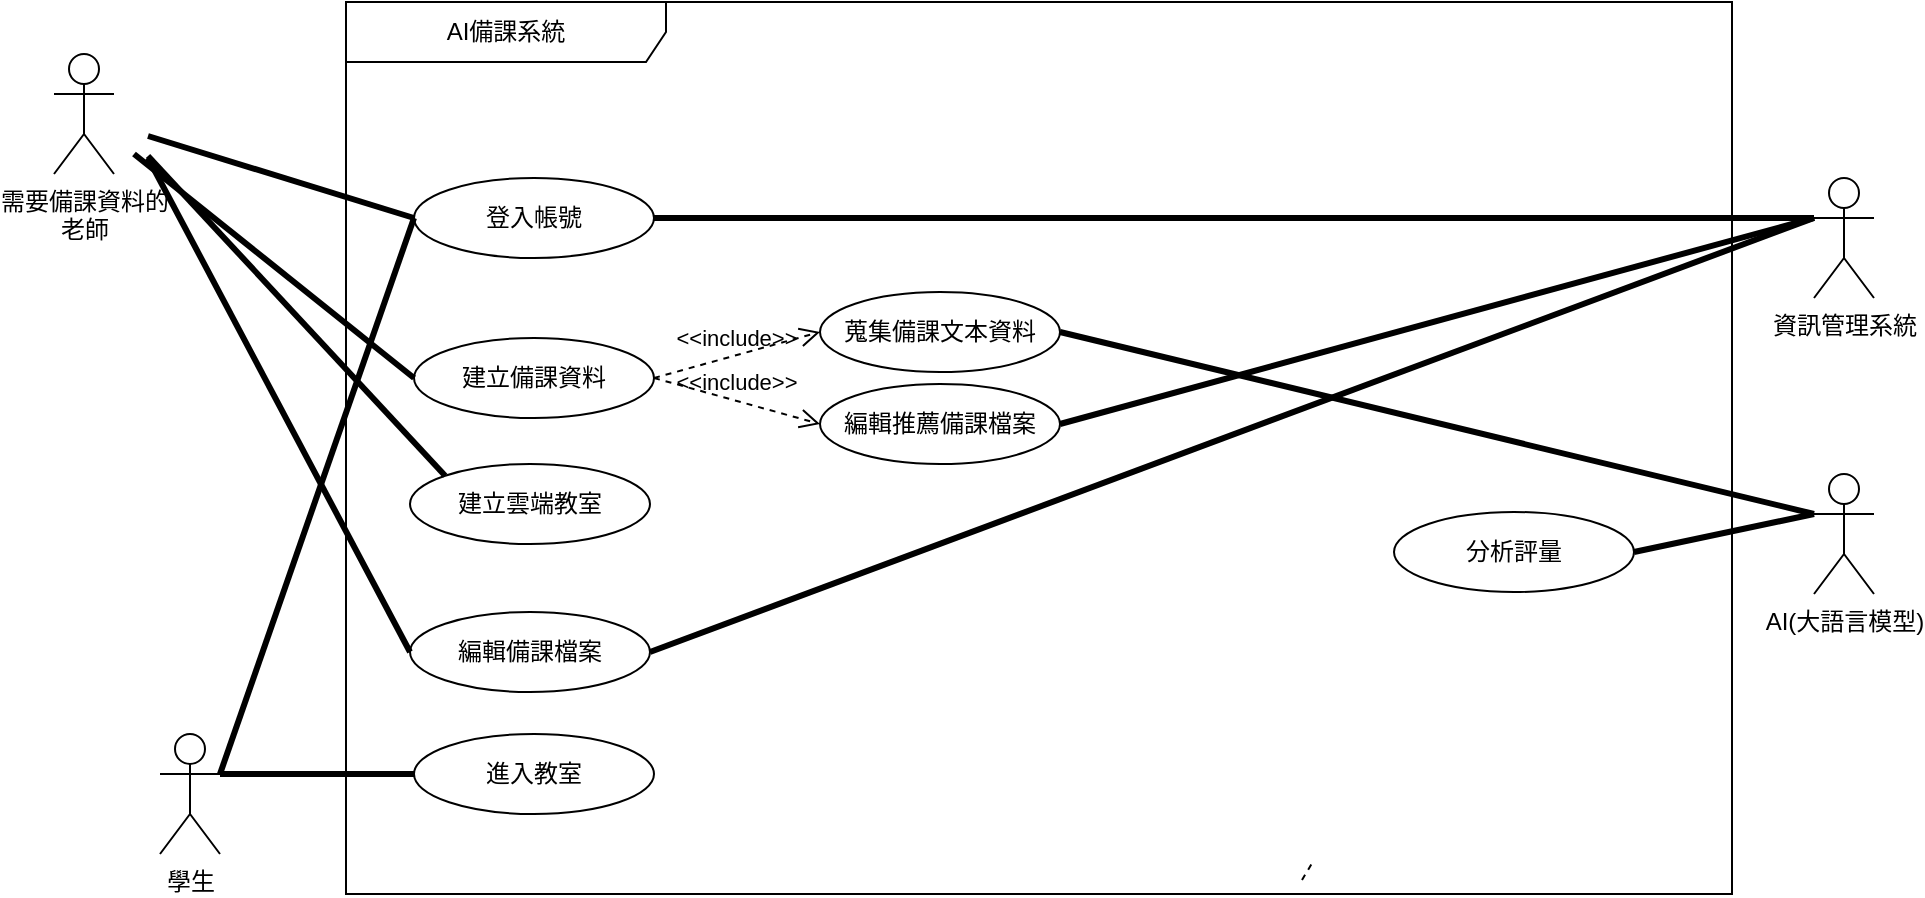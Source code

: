 <mxfile version="25.0.3">
  <diagram name="第 1 页" id="H2TznUmvJiQQ8Nd20iMS">
    <mxGraphModel dx="1034" dy="5127" grid="1" gridSize="10" guides="1" tooltips="1" connect="1" arrows="1" fold="1" page="1" pageScale="1" pageWidth="3300" pageHeight="4681" math="0" shadow="0">
      <root>
        <mxCell id="0" />
        <mxCell id="1" parent="0" />
        <mxCell id="CziYM-y-jJqnJA0qJ0Aq-1" value="需要備課資料的&lt;div&gt;老師&lt;/div&gt;&lt;div&gt;&lt;br&gt;&lt;/div&gt;" style="shape=umlActor;verticalLabelPosition=bottom;verticalAlign=top;html=1;" vertex="1" parent="1">
          <mxGeometry x="30" y="-360" width="30" height="60" as="geometry" />
        </mxCell>
        <mxCell id="CziYM-y-jJqnJA0qJ0Aq-2" value="AI備課系統" style="shape=umlFrame;whiteSpace=wrap;html=1;pointerEvents=0;recursiveResize=0;container=1;collapsible=0;width=160;" vertex="1" parent="1">
          <mxGeometry x="176" y="-386" width="693" height="446" as="geometry" />
        </mxCell>
        <mxCell id="CziYM-y-jJqnJA0qJ0Aq-3" value="登入帳號" style="ellipse;html=1;whiteSpace=wrap;" vertex="1" parent="CziYM-y-jJqnJA0qJ0Aq-2">
          <mxGeometry x="34" y="88" width="120" height="40" as="geometry" />
        </mxCell>
        <mxCell id="CziYM-y-jJqnJA0qJ0Aq-4" value="&lt;div&gt;蒐集備課文本資料&lt;/div&gt;" style="ellipse;html=1;whiteSpace=wrap;" vertex="1" parent="CziYM-y-jJqnJA0qJ0Aq-2">
          <mxGeometry x="237" y="145" width="120" height="40" as="geometry" />
        </mxCell>
        <mxCell id="CziYM-y-jJqnJA0qJ0Aq-12" value="建立雲端教室" style="ellipse;html=1;whiteSpace=wrap;" vertex="1" parent="CziYM-y-jJqnJA0qJ0Aq-2">
          <mxGeometry x="32" y="231" width="120" height="40" as="geometry" />
        </mxCell>
        <mxCell id="CziYM-y-jJqnJA0qJ0Aq-15" value="建立備課資料" style="ellipse;html=1;whiteSpace=wrap;" vertex="1" parent="CziYM-y-jJqnJA0qJ0Aq-2">
          <mxGeometry x="34" y="168" width="120" height="40" as="geometry" />
        </mxCell>
        <mxCell id="CziYM-y-jJqnJA0qJ0Aq-16" value="&amp;lt;&amp;lt;include&amp;gt;&amp;gt;" style="endArrow=open;startArrow=none;endFill=0;startFill=0;endSize=8;html=1;verticalAlign=bottom;dashed=1;labelBackgroundColor=none;rounded=0;exitX=1;exitY=0.5;exitDx=0;exitDy=0;entryX=0;entryY=0.5;entryDx=0;entryDy=0;" edge="1" parent="CziYM-y-jJqnJA0qJ0Aq-2" source="CziYM-y-jJqnJA0qJ0Aq-15" target="CziYM-y-jJqnJA0qJ0Aq-4">
          <mxGeometry width="160" relative="1" as="geometry">
            <mxPoint x="165" y="69.5" as="sourcePoint" />
            <mxPoint x="283" y="69.5" as="targetPoint" />
          </mxGeometry>
        </mxCell>
        <mxCell id="CziYM-y-jJqnJA0qJ0Aq-18" value="編輯推薦備課檔案" style="ellipse;html=1;whiteSpace=wrap;" vertex="1" parent="CziYM-y-jJqnJA0qJ0Aq-2">
          <mxGeometry x="237" y="191" width="120" height="40" as="geometry" />
        </mxCell>
        <mxCell id="CziYM-y-jJqnJA0qJ0Aq-19" value="&amp;lt;&amp;lt;include&amp;gt;&amp;gt;" style="endArrow=open;startArrow=none;endFill=0;startFill=0;endSize=8;html=1;verticalAlign=bottom;dashed=1;labelBackgroundColor=none;rounded=0;exitX=1;exitY=0.5;exitDx=0;exitDy=0;entryX=0;entryY=0.5;entryDx=0;entryDy=0;" edge="1" parent="CziYM-y-jJqnJA0qJ0Aq-2" source="CziYM-y-jJqnJA0qJ0Aq-15" target="CziYM-y-jJqnJA0qJ0Aq-18">
          <mxGeometry width="160" relative="1" as="geometry">
            <mxPoint x="110" y="249" as="sourcePoint" />
            <mxPoint x="143" y="209" as="targetPoint" />
          </mxGeometry>
        </mxCell>
        <mxCell id="CziYM-y-jJqnJA0qJ0Aq-32" value="" style="endArrow=none;startArrow=none;endFill=0;startFill=0;endSize=8;html=1;verticalAlign=bottom;labelBackgroundColor=none;strokeWidth=3;rounded=0;entryX=0;entryY=0;entryDx=0;entryDy=0;" edge="1" parent="CziYM-y-jJqnJA0qJ0Aq-2" target="CziYM-y-jJqnJA0qJ0Aq-12">
          <mxGeometry width="160" relative="1" as="geometry">
            <mxPoint x="-99" y="77" as="sourcePoint" />
            <mxPoint x="63" y="275" as="targetPoint" />
          </mxGeometry>
        </mxCell>
        <mxCell id="CziYM-y-jJqnJA0qJ0Aq-35" value="" style="endArrow=none;startArrow=none;endFill=0;startFill=0;endSize=8;html=1;verticalAlign=bottom;dashed=1;labelBackgroundColor=none;rounded=0;exitX=0.5;exitY=0;exitDx=0;exitDy=0;" edge="1" parent="CziYM-y-jJqnJA0qJ0Aq-2">
          <mxGeometry width="160" relative="1" as="geometry">
            <mxPoint x="478" y="439" as="sourcePoint" />
            <mxPoint x="484" y="429" as="targetPoint" />
            <mxPoint as="offset" />
          </mxGeometry>
        </mxCell>
        <mxCell id="CziYM-y-jJqnJA0qJ0Aq-39" value="編輯備課檔案" style="ellipse;html=1;whiteSpace=wrap;" vertex="1" parent="CziYM-y-jJqnJA0qJ0Aq-2">
          <mxGeometry x="32" y="305" width="120" height="40" as="geometry" />
        </mxCell>
        <mxCell id="CziYM-y-jJqnJA0qJ0Aq-40" value="分析評量" style="ellipse;html=1;whiteSpace=wrap;" vertex="1" parent="CziYM-y-jJqnJA0qJ0Aq-2">
          <mxGeometry x="524" y="255" width="120" height="40" as="geometry" />
        </mxCell>
        <mxCell id="CziYM-y-jJqnJA0qJ0Aq-42" value="進入教室" style="ellipse;html=1;whiteSpace=wrap;" vertex="1" parent="CziYM-y-jJqnJA0qJ0Aq-2">
          <mxGeometry x="34" y="366" width="120" height="40" as="geometry" />
        </mxCell>
        <mxCell id="CziYM-y-jJqnJA0qJ0Aq-50" value="學生" style="shape=umlActor;verticalLabelPosition=bottom;verticalAlign=top;html=1;" vertex="1" parent="CziYM-y-jJqnJA0qJ0Aq-2">
          <mxGeometry x="-93" y="366" width="30" height="60" as="geometry" />
        </mxCell>
        <mxCell id="CziYM-y-jJqnJA0qJ0Aq-72" value="" style="endArrow=none;startArrow=none;endFill=0;startFill=0;endSize=8;html=1;verticalAlign=bottom;labelBackgroundColor=none;strokeWidth=3;rounded=0;exitX=1;exitY=0.333;exitDx=0;exitDy=0;exitPerimeter=0;entryX=0;entryY=0.5;entryDx=0;entryDy=0;" edge="1" parent="CziYM-y-jJqnJA0qJ0Aq-2" source="CziYM-y-jJqnJA0qJ0Aq-50" target="CziYM-y-jJqnJA0qJ0Aq-42">
          <mxGeometry width="160" relative="1" as="geometry">
            <mxPoint x="-121" y="760" as="sourcePoint" />
            <mxPoint x="39" y="760" as="targetPoint" />
          </mxGeometry>
        </mxCell>
        <mxCell id="CziYM-y-jJqnJA0qJ0Aq-74" value="" style="endArrow=none;startArrow=none;endFill=0;startFill=0;endSize=8;html=1;verticalAlign=bottom;labelBackgroundColor=none;strokeWidth=3;rounded=0;exitX=1;exitY=0.333;exitDx=0;exitDy=0;exitPerimeter=0;entryX=0;entryY=0.5;entryDx=0;entryDy=0;" edge="1" parent="CziYM-y-jJqnJA0qJ0Aq-2" source="CziYM-y-jJqnJA0qJ0Aq-50" target="CziYM-y-jJqnJA0qJ0Aq-3">
          <mxGeometry width="160" relative="1" as="geometry">
            <mxPoint x="-64" y="670" as="sourcePoint" />
            <mxPoint x="33" y="670" as="targetPoint" />
          </mxGeometry>
        </mxCell>
        <mxCell id="CziYM-y-jJqnJA0qJ0Aq-49" value="" style="endArrow=none;startArrow=none;endFill=0;startFill=0;endSize=8;html=1;verticalAlign=bottom;labelBackgroundColor=none;strokeWidth=3;rounded=0;entryX=0;entryY=0.5;entryDx=0;entryDy=0;" edge="1" parent="1" target="CziYM-y-jJqnJA0qJ0Aq-15">
          <mxGeometry width="160" relative="1" as="geometry">
            <mxPoint x="70" y="-310" as="sourcePoint" />
            <mxPoint x="230" y="-310" as="targetPoint" />
          </mxGeometry>
        </mxCell>
        <mxCell id="CziYM-y-jJqnJA0qJ0Aq-52" value="" style="endArrow=none;startArrow=none;endFill=0;startFill=0;endSize=8;html=1;verticalAlign=bottom;labelBackgroundColor=none;strokeWidth=3;rounded=0;entryX=0;entryY=0.5;entryDx=0;entryDy=0;" edge="1" parent="1" target="CziYM-y-jJqnJA0qJ0Aq-3">
          <mxGeometry width="160" relative="1" as="geometry">
            <mxPoint x="77" y="-319" as="sourcePoint" />
            <mxPoint x="242" y="-145" as="targetPoint" />
          </mxGeometry>
        </mxCell>
        <mxCell id="CziYM-y-jJqnJA0qJ0Aq-60" value="" style="endArrow=none;startArrow=none;endFill=0;startFill=0;endSize=8;html=1;verticalAlign=bottom;labelBackgroundColor=none;strokeWidth=3;rounded=0;entryX=0;entryY=0.5;entryDx=0;entryDy=0;" edge="1" parent="1" target="CziYM-y-jJqnJA0qJ0Aq-39">
          <mxGeometry width="160" relative="1" as="geometry">
            <mxPoint x="77" y="-308" as="sourcePoint" />
            <mxPoint x="223.04" y="104" as="targetPoint" />
          </mxGeometry>
        </mxCell>
        <mxCell id="CziYM-y-jJqnJA0qJ0Aq-67" value="AI(大語言模型)" style="shape=umlActor;verticalLabelPosition=bottom;verticalAlign=top;html=1;" vertex="1" parent="1">
          <mxGeometry x="910" y="-150" width="30" height="60" as="geometry" />
        </mxCell>
        <mxCell id="CziYM-y-jJqnJA0qJ0Aq-70" value="" style="endArrow=none;startArrow=none;endFill=0;startFill=0;endSize=8;html=1;verticalAlign=bottom;labelBackgroundColor=none;strokeWidth=3;rounded=0;exitX=1;exitY=0.5;exitDx=0;exitDy=0;entryX=0;entryY=0.333;entryDx=0;entryDy=0;entryPerimeter=0;" edge="1" parent="1" source="CziYM-y-jJqnJA0qJ0Aq-40" target="CziYM-y-jJqnJA0qJ0Aq-67">
          <mxGeometry width="160" relative="1" as="geometry">
            <mxPoint x="716" y="-179" as="sourcePoint" />
            <mxPoint x="816" y="-74" as="targetPoint" />
          </mxGeometry>
        </mxCell>
        <mxCell id="CziYM-y-jJqnJA0qJ0Aq-71" value="資訊管理系統" style="shape=umlActor;verticalLabelPosition=bottom;verticalAlign=top;html=1;" vertex="1" parent="1">
          <mxGeometry x="910" y="-298" width="30" height="60" as="geometry" />
        </mxCell>
        <mxCell id="CziYM-y-jJqnJA0qJ0Aq-77" value="" style="endArrow=none;startArrow=none;endFill=0;startFill=0;endSize=8;html=1;verticalAlign=bottom;labelBackgroundColor=none;strokeWidth=3;rounded=0;entryX=0;entryY=0.333;entryDx=0;entryDy=0;entryPerimeter=0;exitX=1;exitY=0.5;exitDx=0;exitDy=0;" edge="1" parent="1" source="CziYM-y-jJqnJA0qJ0Aq-3" target="CziYM-y-jJqnJA0qJ0Aq-71">
          <mxGeometry width="160" relative="1" as="geometry">
            <mxPoint x="352" y="-304" as="sourcePoint" />
            <mxPoint x="869" y="-268" as="targetPoint" />
          </mxGeometry>
        </mxCell>
        <mxCell id="CziYM-y-jJqnJA0qJ0Aq-78" value="" style="endArrow=none;startArrow=none;endFill=0;startFill=0;endSize=8;html=1;verticalAlign=bottom;labelBackgroundColor=none;strokeWidth=3;rounded=0;entryX=0;entryY=0.333;entryDx=0;entryDy=0;entryPerimeter=0;exitX=1;exitY=0.5;exitDx=0;exitDy=0;" edge="1" parent="1" source="CziYM-y-jJqnJA0qJ0Aq-18" target="CziYM-y-jJqnJA0qJ0Aq-71">
          <mxGeometry width="160" relative="1" as="geometry">
            <mxPoint x="544" y="-186" as="sourcePoint" />
            <mxPoint x="847" y="-309" as="targetPoint" />
          </mxGeometry>
        </mxCell>
        <mxCell id="CziYM-y-jJqnJA0qJ0Aq-81" value="" style="endArrow=none;startArrow=none;endFill=0;startFill=0;endSize=8;html=1;verticalAlign=bottom;labelBackgroundColor=none;strokeWidth=3;rounded=0;entryX=0;entryY=0.333;entryDx=0;entryDy=0;entryPerimeter=0;exitX=1;exitY=0.5;exitDx=0;exitDy=0;" edge="1" parent="1" source="CziYM-y-jJqnJA0qJ0Aq-39" target="CziYM-y-jJqnJA0qJ0Aq-71">
          <mxGeometry width="160" relative="1" as="geometry">
            <mxPoint x="566" y="-101" as="sourcePoint" />
            <mxPoint x="869" y="-287" as="targetPoint" />
          </mxGeometry>
        </mxCell>
        <mxCell id="CziYM-y-jJqnJA0qJ0Aq-83" value="" style="endArrow=none;startArrow=none;endFill=0;startFill=0;endSize=8;html=1;verticalAlign=bottom;labelBackgroundColor=none;strokeWidth=3;rounded=0;entryX=0;entryY=0.333;entryDx=0;entryDy=0;entryPerimeter=0;exitX=1;exitY=0.5;exitDx=0;exitDy=0;" edge="1" parent="1" source="CziYM-y-jJqnJA0qJ0Aq-4" target="CziYM-y-jJqnJA0qJ0Aq-67">
          <mxGeometry width="160" relative="1" as="geometry">
            <mxPoint x="338" y="10" as="sourcePoint" />
            <mxPoint x="934" y="-310" as="targetPoint" />
          </mxGeometry>
        </mxCell>
      </root>
    </mxGraphModel>
  </diagram>
</mxfile>

